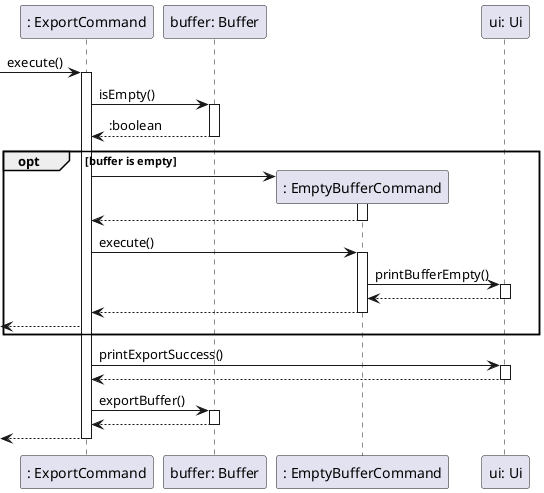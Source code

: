 @startuml

participant ": ExportCommand" as ExportCommand
participant "buffer: Buffer" as Buffer
participant ": EmptyBufferCommand" as EmptyBufferCommand
participant "ui: Ui" as Ui

-> ExportCommand: execute()
activate ExportCommand
    ExportCommand -> Buffer: isEmpty()
    activate Buffer
    return :boolean

    opt buffer is empty
        ExportCommand -> EmptyBufferCommand **
        activate EmptyBufferCommand
        return

        ExportCommand -> EmptyBufferCommand: execute()
        activate EmptyBufferCommand
            EmptyBufferCommand -> Ui: printBufferEmpty()
            activate Ui
            return
        return
        <-- ExportCommand
    end

    ExportCommand -> Ui: printExportSuccess()
    activate Ui
    return
    ExportCommand -> Buffer: exportBuffer()
    activate Buffer
    return
return

@enduml